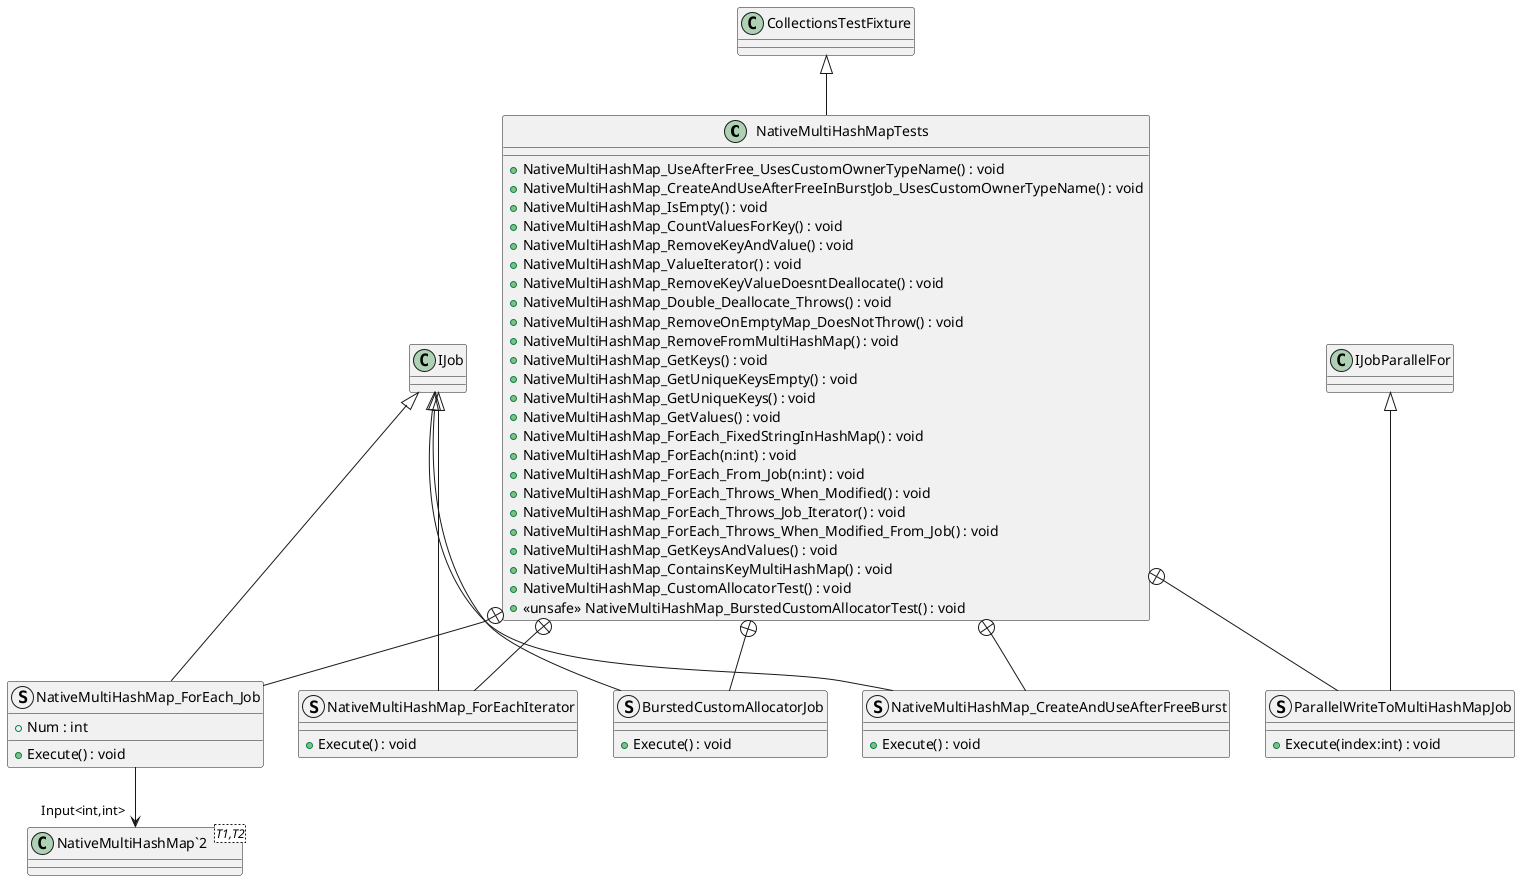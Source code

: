 @startuml
class NativeMultiHashMapTests {
    + NativeMultiHashMap_UseAfterFree_UsesCustomOwnerTypeName() : void
    + NativeMultiHashMap_CreateAndUseAfterFreeInBurstJob_UsesCustomOwnerTypeName() : void
    + NativeMultiHashMap_IsEmpty() : void
    + NativeMultiHashMap_CountValuesForKey() : void
    + NativeMultiHashMap_RemoveKeyAndValue() : void
    + NativeMultiHashMap_ValueIterator() : void
    + NativeMultiHashMap_RemoveKeyValueDoesntDeallocate() : void
    + NativeMultiHashMap_Double_Deallocate_Throws() : void
    + NativeMultiHashMap_RemoveOnEmptyMap_DoesNotThrow() : void
    + NativeMultiHashMap_RemoveFromMultiHashMap() : void
    + NativeMultiHashMap_GetKeys() : void
    + NativeMultiHashMap_GetUniqueKeysEmpty() : void
    + NativeMultiHashMap_GetUniqueKeys() : void
    + NativeMultiHashMap_GetValues() : void
    + NativeMultiHashMap_ForEach_FixedStringInHashMap() : void
    + NativeMultiHashMap_ForEach(n:int) : void
    + NativeMultiHashMap_ForEach_From_Job(n:int) : void
    + NativeMultiHashMap_ForEach_Throws_When_Modified() : void
    + NativeMultiHashMap_ForEach_Throws_Job_Iterator() : void
    + NativeMultiHashMap_ForEach_Throws_When_Modified_From_Job() : void
    + NativeMultiHashMap_GetKeysAndValues() : void
    + NativeMultiHashMap_ContainsKeyMultiHashMap() : void
    + NativeMultiHashMap_CustomAllocatorTest() : void
    + <<unsafe>> NativeMultiHashMap_BurstedCustomAllocatorTest() : void
}
struct NativeMultiHashMap_CreateAndUseAfterFreeBurst {
    + Execute() : void
}
struct NativeMultiHashMap_ForEach_Job {
    + Num : int
    + Execute() : void
}
struct NativeMultiHashMap_ForEachIterator {
    + Execute() : void
}
struct ParallelWriteToMultiHashMapJob {
    + Execute(index:int) : void
}
struct BurstedCustomAllocatorJob {
    + Execute() : void
}
class "NativeMultiHashMap`2"<T1,T2> {
}
CollectionsTestFixture <|-- NativeMultiHashMapTests
NativeMultiHashMapTests +-- NativeMultiHashMap_CreateAndUseAfterFreeBurst
IJob <|-- NativeMultiHashMap_CreateAndUseAfterFreeBurst
NativeMultiHashMapTests +-- NativeMultiHashMap_ForEach_Job
IJob <|-- NativeMultiHashMap_ForEach_Job
NativeMultiHashMap_ForEach_Job --> "Input<int,int>" "NativeMultiHashMap`2"
NativeMultiHashMapTests +-- NativeMultiHashMap_ForEachIterator
IJob <|-- NativeMultiHashMap_ForEachIterator
NativeMultiHashMapTests +-- ParallelWriteToMultiHashMapJob
IJobParallelFor <|-- ParallelWriteToMultiHashMapJob
NativeMultiHashMapTests +-- BurstedCustomAllocatorJob
IJob <|-- BurstedCustomAllocatorJob
@enduml
